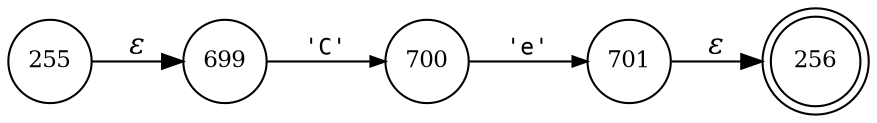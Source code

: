 digraph ATN {
rankdir=LR;
s256[fontsize=11, label="256", shape=doublecircle, fixedsize=true, width=.6];
s699[fontsize=11,label="699", shape=circle, fixedsize=true, width=.55, peripheries=1];
s700[fontsize=11,label="700", shape=circle, fixedsize=true, width=.55, peripheries=1];
s701[fontsize=11,label="701", shape=circle, fixedsize=true, width=.55, peripheries=1];
s255[fontsize=11,label="255", shape=circle, fixedsize=true, width=.55, peripheries=1];
s255 -> s699 [fontname="Times-Italic", label="&epsilon;"];
s699 -> s700 [fontsize=11, fontname="Courier", arrowsize=.7, label = "'C'", arrowhead = normal];
s700 -> s701 [fontsize=11, fontname="Courier", arrowsize=.7, label = "'e'", arrowhead = normal];
s701 -> s256 [fontname="Times-Italic", label="&epsilon;"];
}